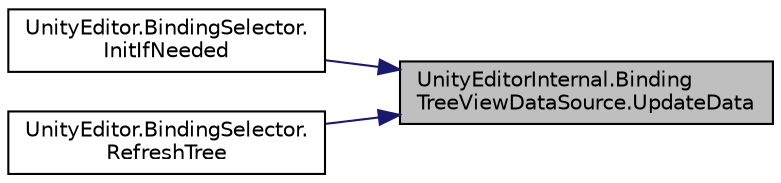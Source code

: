digraph "UnityEditorInternal.BindingTreeViewDataSource.UpdateData"
{
 // LATEX_PDF_SIZE
  edge [fontname="Helvetica",fontsize="10",labelfontname="Helvetica",labelfontsize="10"];
  node [fontname="Helvetica",fontsize="10",shape=record];
  rankdir="RL";
  Node1 [label="UnityEditorInternal.Binding\lTreeViewDataSource.UpdateData",height=0.2,width=0.4,color="black", fillcolor="grey75", style="filled", fontcolor="black",tooltip=" "];
  Node1 -> Node2 [dir="back",color="midnightblue",fontsize="10",style="solid",fontname="Helvetica"];
  Node2 [label="UnityEditor.BindingSelector.\lInitIfNeeded",height=0.2,width=0.4,color="black", fillcolor="white", style="filled",URL="$class_unity_editor_1_1_binding_selector.html#a11eeb77c94e1ff40855b248670ccb4c1",tooltip=" "];
  Node1 -> Node3 [dir="back",color="midnightblue",fontsize="10",style="solid",fontname="Helvetica"];
  Node3 [label="UnityEditor.BindingSelector.\lRefreshTree",height=0.2,width=0.4,color="black", fillcolor="white", style="filled",URL="$class_unity_editor_1_1_binding_selector.html#a9ffcf19abdfc12d0dd3e09c04a0cbe57",tooltip=" "];
}
